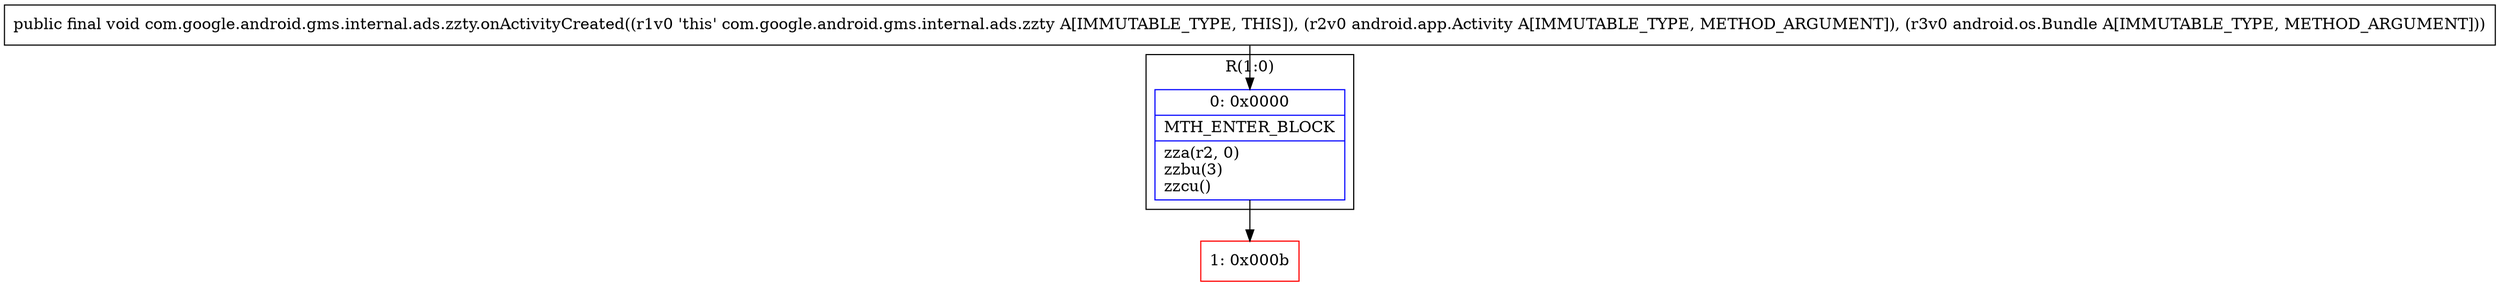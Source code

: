 digraph "CFG forcom.google.android.gms.internal.ads.zzty.onActivityCreated(Landroid\/app\/Activity;Landroid\/os\/Bundle;)V" {
subgraph cluster_Region_933288809 {
label = "R(1:0)";
node [shape=record,color=blue];
Node_0 [shape=record,label="{0\:\ 0x0000|MTH_ENTER_BLOCK\l|zza(r2, 0)\lzzbu(3)\lzzcu()\l}"];
}
Node_1 [shape=record,color=red,label="{1\:\ 0x000b}"];
MethodNode[shape=record,label="{public final void com.google.android.gms.internal.ads.zzty.onActivityCreated((r1v0 'this' com.google.android.gms.internal.ads.zzty A[IMMUTABLE_TYPE, THIS]), (r2v0 android.app.Activity A[IMMUTABLE_TYPE, METHOD_ARGUMENT]), (r3v0 android.os.Bundle A[IMMUTABLE_TYPE, METHOD_ARGUMENT])) }"];
MethodNode -> Node_0;
Node_0 -> Node_1;
}

